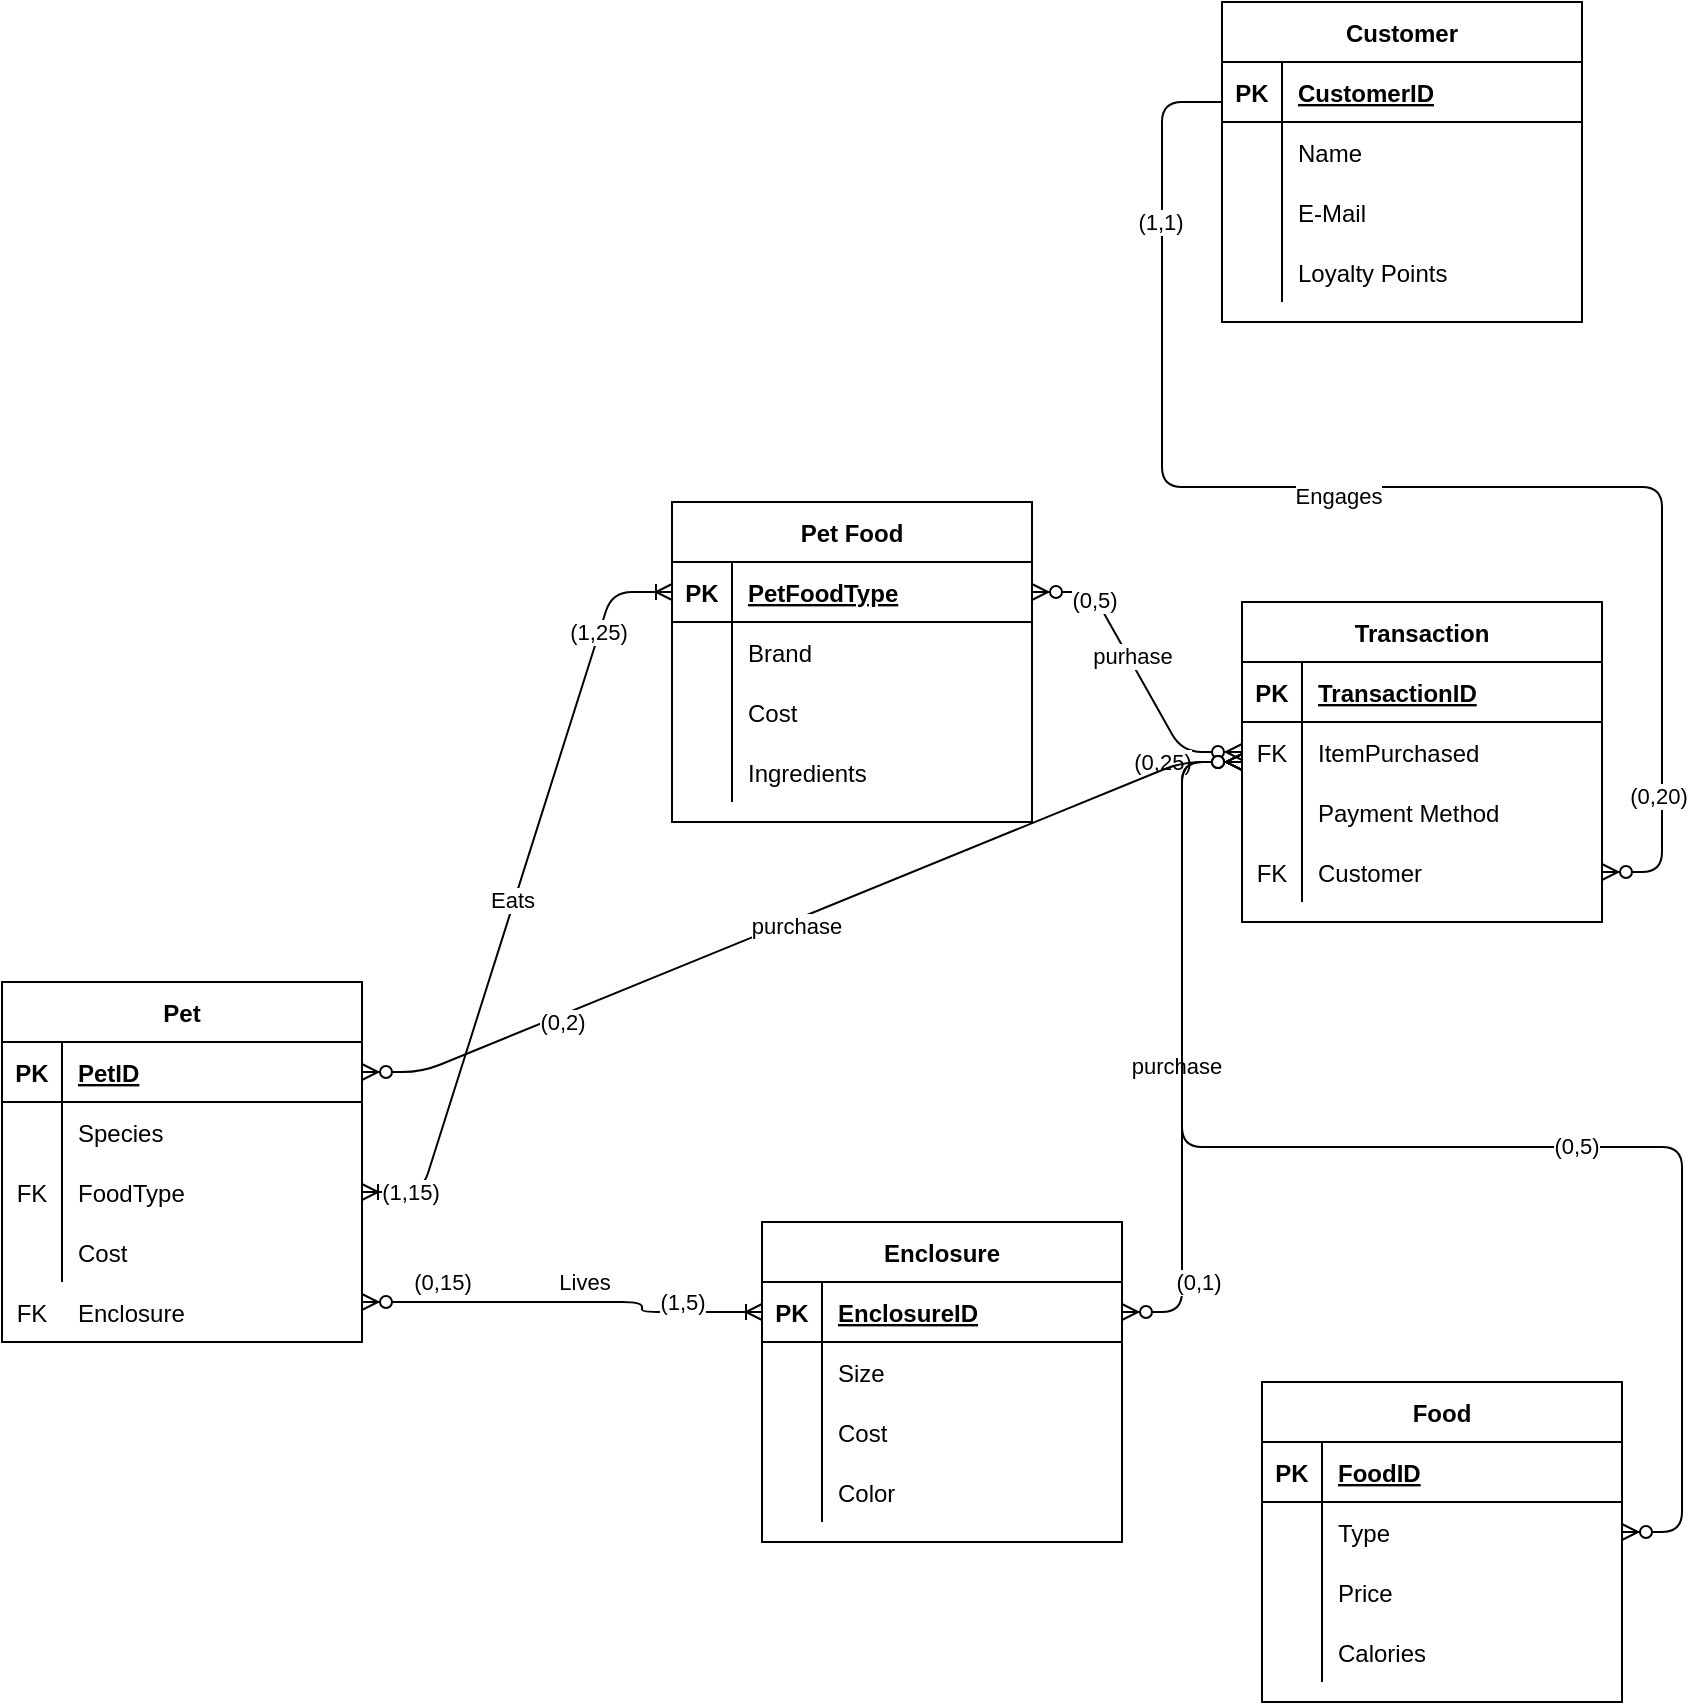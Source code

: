 <mxfile version="13.7.7" type="github">
  <diagram id="ZeWHnliztcdJwl9j49LG" name="Page-1">
    <mxGraphModel dx="1483" dy="829" grid="1" gridSize="10" guides="1" tooltips="1" connect="1" arrows="1" fold="1" page="1" pageScale="1" pageWidth="850" pageHeight="1100" math="0" shadow="0">
      <root>
        <mxCell id="0" />
        <mxCell id="1" parent="0" />
        <mxCell id="7h2_hG5X6RGWFjmzO9N_-82" value="Enclosure" style="shape=partialRectangle;connectable=0;fillColor=none;top=0;left=0;bottom=0;right=0;align=left;spacingLeft=6;overflow=hidden;" parent="1" vertex="1">
          <mxGeometry x="30" y="660" width="150" height="30" as="geometry" />
        </mxCell>
        <mxCell id="7h2_hG5X6RGWFjmzO9N_-84" value="" style="edgeStyle=orthogonalEdgeStyle;fontSize=12;html=1;endArrow=ERoneToMany;startArrow=ERzeroToMany;startFill=1;endFill=0;entryX=0;entryY=0.5;entryDx=0;entryDy=0;rounded=1;" parent="1" target="7h2_hG5X6RGWFjmzO9N_-54" edge="1">
          <mxGeometry width="100" height="100" relative="1" as="geometry">
            <mxPoint x="180" y="670" as="sourcePoint" />
            <mxPoint x="480" y="320" as="targetPoint" />
            <Array as="points">
              <mxPoint x="320" y="670" />
              <mxPoint x="320" y="675" />
            </Array>
          </mxGeometry>
        </mxCell>
        <mxCell id="7h2_hG5X6RGWFjmzO9N_-86" value="(1,5)" style="edgeLabel;html=1;align=center;verticalAlign=middle;resizable=0;points=[];" parent="7h2_hG5X6RGWFjmzO9N_-84" vertex="1" connectable="0">
          <mxGeometry x="0.797" y="-1" relative="1" as="geometry">
            <mxPoint x="-19.65" y="-6.02" as="offset" />
          </mxGeometry>
        </mxCell>
        <mxCell id="7h2_hG5X6RGWFjmzO9N_-87" value="(0,15)" style="edgeLabel;html=1;align=center;verticalAlign=middle;resizable=0;points=[];" parent="7h2_hG5X6RGWFjmzO9N_-84" vertex="1" connectable="0">
          <mxGeometry x="-0.881" y="-3" relative="1" as="geometry">
            <mxPoint x="28.24" y="-13" as="offset" />
          </mxGeometry>
        </mxCell>
        <mxCell id="7h2_hG5X6RGWFjmzO9N_-88" value="Lives" style="edgeLabel;html=1;align=center;verticalAlign=middle;resizable=0;points=[];" parent="7h2_hG5X6RGWFjmzO9N_-84" vertex="1" connectable="0">
          <mxGeometry x="-0.08" relative="1" as="geometry">
            <mxPoint x="15.88" y="-10" as="offset" />
          </mxGeometry>
        </mxCell>
        <mxCell id="7h2_hG5X6RGWFjmzO9N_-90" value="FK" style="shape=partialRectangle;connectable=0;fillColor=none;top=0;left=0;bottom=0;right=0;editable=1;overflow=hidden;" parent="1" vertex="1">
          <mxGeometry y="660" width="30" height="30" as="geometry" />
        </mxCell>
        <mxCell id="tjSokADw4W9AAmwVt9hB-1" value="" style="edgeStyle=entityRelationEdgeStyle;fontSize=12;html=1;endArrow=ERoneToMany;endFill=0;exitX=1;exitY=0.5;exitDx=0;exitDy=0;entryX=0;entryY=0.5;entryDx=0;entryDy=0;startArrow=ERoneToMany;startFill=0;" edge="1" parent="1" source="7h2_hG5X6RGWFjmzO9N_-73" target="7h2_hG5X6RGWFjmzO9N_-2">
          <mxGeometry width="100" height="100" relative="1" as="geometry">
            <mxPoint x="350" y="550" as="sourcePoint" />
            <mxPoint x="450" y="450" as="targetPoint" />
          </mxGeometry>
        </mxCell>
        <mxCell id="tjSokADw4W9AAmwVt9hB-2" value="Eats" style="edgeLabel;html=1;align=center;verticalAlign=middle;resizable=0;points=[];" vertex="1" connectable="0" parent="tjSokADw4W9AAmwVt9hB-1">
          <mxGeometry x="-0.024" y="1" relative="1" as="geometry">
            <mxPoint as="offset" />
          </mxGeometry>
        </mxCell>
        <mxCell id="tjSokADw4W9AAmwVt9hB-3" value="(1,15)" style="edgeLabel;html=1;align=center;verticalAlign=middle;resizable=0;points=[];" vertex="1" connectable="0" parent="tjSokADw4W9AAmwVt9hB-1">
          <mxGeometry x="-0.934" relative="1" as="geometry">
            <mxPoint x="11" as="offset" />
          </mxGeometry>
        </mxCell>
        <mxCell id="tjSokADw4W9AAmwVt9hB-4" value="(1,25)" style="edgeLabel;html=1;align=center;verticalAlign=middle;resizable=0;points=[];" vertex="1" connectable="0" parent="tjSokADw4W9AAmwVt9hB-1">
          <mxGeometry x="0.73" y="1" relative="1" as="geometry">
            <mxPoint as="offset" />
          </mxGeometry>
        </mxCell>
        <mxCell id="tjSokADw4W9AAmwVt9hB-5" value="" style="edgeStyle=entityRelationEdgeStyle;fontSize=12;html=1;endArrow=ERzeroToMany;endFill=1;entryX=0;entryY=0.5;entryDx=0;entryDy=0;exitX=1;exitY=0.5;exitDx=0;exitDy=0;startArrow=ERzeroToMany;startFill=1;" edge="1" parent="1" source="7h2_hG5X6RGWFjmzO9N_-2" target="7h2_hG5X6RGWFjmzO9N_-18">
          <mxGeometry width="100" height="100" relative="1" as="geometry">
            <mxPoint x="380" y="530" as="sourcePoint" />
            <mxPoint x="480" y="430" as="targetPoint" />
          </mxGeometry>
        </mxCell>
        <mxCell id="tjSokADw4W9AAmwVt9hB-6" value="purhase" style="edgeLabel;html=1;align=center;verticalAlign=middle;resizable=0;points=[];" vertex="1" connectable="0" parent="tjSokADw4W9AAmwVt9hB-5">
          <mxGeometry x="-0.119" y="2" relative="1" as="geometry">
            <mxPoint as="offset" />
          </mxGeometry>
        </mxCell>
        <mxCell id="tjSokADw4W9AAmwVt9hB-7" value="(0,5)" style="edgeLabel;html=1;align=center;verticalAlign=middle;resizable=0;points=[];" vertex="1" connectable="0" parent="tjSokADw4W9AAmwVt9hB-5">
          <mxGeometry x="-0.605" y="-3" relative="1" as="geometry">
            <mxPoint x="3" y="2" as="offset" />
          </mxGeometry>
        </mxCell>
        <mxCell id="tjSokADw4W9AAmwVt9hB-8" value="(0,25)" style="edgeLabel;html=1;align=center;verticalAlign=middle;resizable=0;points=[];" vertex="1" connectable="0" parent="tjSokADw4W9AAmwVt9hB-5">
          <mxGeometry x="0.551" relative="1" as="geometry">
            <mxPoint x="-7.9" y="8.74" as="offset" />
          </mxGeometry>
        </mxCell>
        <mxCell id="tjSokADw4W9AAmwVt9hB-9" value="" style="edgeStyle=entityRelationEdgeStyle;fontSize=12;html=1;endArrow=ERzeroToMany;endFill=1;exitX=1;exitY=0.5;exitDx=0;exitDy=0;startArrow=ERzeroToMany;startFill=1;" edge="1" parent="1" source="7h2_hG5X6RGWFjmzO9N_-54">
          <mxGeometry width="100" height="100" relative="1" as="geometry">
            <mxPoint x="510" y="620" as="sourcePoint" />
            <mxPoint x="620" y="400" as="targetPoint" />
          </mxGeometry>
        </mxCell>
        <mxCell id="tjSokADw4W9AAmwVt9hB-10" value="purchase" style="edgeLabel;html=1;align=center;verticalAlign=middle;resizable=0;points=[];" vertex="1" connectable="0" parent="tjSokADw4W9AAmwVt9hB-9">
          <mxGeometry x="-0.083" y="3" relative="1" as="geometry">
            <mxPoint as="offset" />
          </mxGeometry>
        </mxCell>
        <mxCell id="tjSokADw4W9AAmwVt9hB-11" value="(0,1)" style="edgeLabel;html=1;align=center;verticalAlign=middle;resizable=0;points=[];" vertex="1" connectable="0" parent="tjSokADw4W9AAmwVt9hB-9">
          <mxGeometry x="-0.885" y="2" relative="1" as="geometry">
            <mxPoint x="18.33" y="-13" as="offset" />
          </mxGeometry>
        </mxCell>
        <mxCell id="tjSokADw4W9AAmwVt9hB-12" value="" style="edgeStyle=entityRelationEdgeStyle;fontSize=12;html=1;endArrow=ERzeroToMany;endFill=1;exitX=1;exitY=0.5;exitDx=0;exitDy=0;startArrow=ERzeroToMany;startFill=1;" edge="1" parent="1" source="7h2_hG5X6RGWFjmzO9N_-67">
          <mxGeometry width="100" height="100" relative="1" as="geometry">
            <mxPoint x="490" y="700" as="sourcePoint" />
            <mxPoint x="620" y="400" as="targetPoint" />
          </mxGeometry>
        </mxCell>
        <mxCell id="tjSokADw4W9AAmwVt9hB-13" value="(0,2)" style="edgeLabel;html=1;align=center;verticalAlign=middle;resizable=0;points=[];" vertex="1" connectable="0" parent="tjSokADw4W9AAmwVt9hB-12">
          <mxGeometry x="-0.931" y="-1" relative="1" as="geometry">
            <mxPoint x="83.53" y="-26" as="offset" />
          </mxGeometry>
        </mxCell>
        <mxCell id="tjSokADw4W9AAmwVt9hB-15" value="purchase" style="edgeLabel;html=1;align=center;verticalAlign=middle;resizable=0;points=[];" vertex="1" connectable="0" parent="tjSokADw4W9AAmwVt9hB-12">
          <mxGeometry x="-0.018" y="-3" relative="1" as="geometry">
            <mxPoint as="offset" />
          </mxGeometry>
        </mxCell>
        <mxCell id="tjSokADw4W9AAmwVt9hB-16" value="" style="edgeStyle=entityRelationEdgeStyle;fontSize=12;html=1;endArrow=ERzeroToMany;endFill=1;exitX=1;exitY=0.5;exitDx=0;exitDy=0;startArrow=ERzeroToMany;startFill=1;" edge="1" parent="1" source="7h2_hG5X6RGWFjmzO9N_-44">
          <mxGeometry width="100" height="100" relative="1" as="geometry">
            <mxPoint x="490" y="760" as="sourcePoint" />
            <mxPoint x="620" y="400" as="targetPoint" />
          </mxGeometry>
        </mxCell>
        <mxCell id="tjSokADw4W9AAmwVt9hB-17" value="(0,5)" style="edgeLabel;html=1;align=center;verticalAlign=middle;resizable=0;points=[];" vertex="1" connectable="0" parent="tjSokADw4W9AAmwVt9hB-16">
          <mxGeometry x="-0.206" y="-1" relative="1" as="geometry">
            <mxPoint as="offset" />
          </mxGeometry>
        </mxCell>
        <mxCell id="7h2_hG5X6RGWFjmzO9N_-66" value="Pet" style="shape=table;startSize=30;container=1;collapsible=1;childLayout=tableLayout;fixedRows=1;rowLines=0;fontStyle=1;align=center;resizeLast=1;" parent="1" vertex="1">
          <mxGeometry y="510" width="180" height="180" as="geometry" />
        </mxCell>
        <mxCell id="7h2_hG5X6RGWFjmzO9N_-67" value="" style="shape=partialRectangle;collapsible=0;dropTarget=0;pointerEvents=0;fillColor=none;top=0;left=0;bottom=1;right=0;points=[[0,0.5],[1,0.5]];portConstraint=eastwest;" parent="7h2_hG5X6RGWFjmzO9N_-66" vertex="1">
          <mxGeometry y="30" width="180" height="30" as="geometry" />
        </mxCell>
        <mxCell id="7h2_hG5X6RGWFjmzO9N_-68" value="PK" style="shape=partialRectangle;connectable=0;fillColor=none;top=0;left=0;bottom=0;right=0;fontStyle=1;overflow=hidden;" parent="7h2_hG5X6RGWFjmzO9N_-67" vertex="1">
          <mxGeometry width="30" height="30" as="geometry" />
        </mxCell>
        <mxCell id="7h2_hG5X6RGWFjmzO9N_-69" value="PetID" style="shape=partialRectangle;connectable=0;fillColor=none;top=0;left=0;bottom=0;right=0;align=left;spacingLeft=6;fontStyle=5;overflow=hidden;" parent="7h2_hG5X6RGWFjmzO9N_-67" vertex="1">
          <mxGeometry x="30" width="150" height="30" as="geometry" />
        </mxCell>
        <mxCell id="7h2_hG5X6RGWFjmzO9N_-70" value="" style="shape=partialRectangle;collapsible=0;dropTarget=0;pointerEvents=0;fillColor=none;top=0;left=0;bottom=0;right=0;points=[[0,0.5],[1,0.5]];portConstraint=eastwest;" parent="7h2_hG5X6RGWFjmzO9N_-66" vertex="1">
          <mxGeometry y="60" width="180" height="30" as="geometry" />
        </mxCell>
        <mxCell id="7h2_hG5X6RGWFjmzO9N_-71" value="" style="shape=partialRectangle;connectable=0;fillColor=none;top=0;left=0;bottom=0;right=0;editable=1;overflow=hidden;" parent="7h2_hG5X6RGWFjmzO9N_-70" vertex="1">
          <mxGeometry width="30" height="30" as="geometry" />
        </mxCell>
        <mxCell id="7h2_hG5X6RGWFjmzO9N_-72" value="Species" style="shape=partialRectangle;connectable=0;fillColor=none;top=0;left=0;bottom=0;right=0;align=left;spacingLeft=6;overflow=hidden;" parent="7h2_hG5X6RGWFjmzO9N_-70" vertex="1">
          <mxGeometry x="30" width="150" height="30" as="geometry" />
        </mxCell>
        <mxCell id="7h2_hG5X6RGWFjmzO9N_-73" value="" style="shape=partialRectangle;collapsible=0;dropTarget=0;pointerEvents=0;fillColor=none;top=0;left=0;bottom=0;right=0;points=[[0,0.5],[1,0.5]];portConstraint=eastwest;" parent="7h2_hG5X6RGWFjmzO9N_-66" vertex="1">
          <mxGeometry y="90" width="180" height="30" as="geometry" />
        </mxCell>
        <mxCell id="7h2_hG5X6RGWFjmzO9N_-74" value="FK" style="shape=partialRectangle;connectable=0;fillColor=none;top=0;left=0;bottom=0;right=0;editable=1;overflow=hidden;" parent="7h2_hG5X6RGWFjmzO9N_-73" vertex="1">
          <mxGeometry width="30" height="30" as="geometry" />
        </mxCell>
        <mxCell id="7h2_hG5X6RGWFjmzO9N_-75" value="FoodType" style="shape=partialRectangle;connectable=0;fillColor=none;top=0;left=0;bottom=0;right=0;align=left;spacingLeft=6;overflow=hidden;" parent="7h2_hG5X6RGWFjmzO9N_-73" vertex="1">
          <mxGeometry x="30" width="150" height="30" as="geometry" />
        </mxCell>
        <mxCell id="7h2_hG5X6RGWFjmzO9N_-76" value="" style="shape=partialRectangle;collapsible=0;dropTarget=0;pointerEvents=0;fillColor=none;top=0;left=0;bottom=0;right=0;points=[[0,0.5],[1,0.5]];portConstraint=eastwest;" parent="7h2_hG5X6RGWFjmzO9N_-66" vertex="1">
          <mxGeometry y="120" width="180" height="30" as="geometry" />
        </mxCell>
        <mxCell id="7h2_hG5X6RGWFjmzO9N_-77" value="" style="shape=partialRectangle;connectable=0;fillColor=none;top=0;left=0;bottom=0;right=0;editable=1;overflow=hidden;" parent="7h2_hG5X6RGWFjmzO9N_-76" vertex="1">
          <mxGeometry width="30" height="30" as="geometry" />
        </mxCell>
        <mxCell id="7h2_hG5X6RGWFjmzO9N_-78" value="Cost" style="shape=partialRectangle;connectable=0;fillColor=none;top=0;left=0;bottom=0;right=0;align=left;spacingLeft=6;overflow=hidden;" parent="7h2_hG5X6RGWFjmzO9N_-76" vertex="1">
          <mxGeometry x="30" width="150" height="30" as="geometry" />
        </mxCell>
        <mxCell id="7h2_hG5X6RGWFjmzO9N_-14" value="Transaction" style="shape=table;startSize=30;container=1;collapsible=1;childLayout=tableLayout;fixedRows=1;rowLines=0;fontStyle=1;align=center;resizeLast=1;" parent="1" vertex="1">
          <mxGeometry x="620" y="320" width="180" height="160" as="geometry" />
        </mxCell>
        <mxCell id="7h2_hG5X6RGWFjmzO9N_-15" value="" style="shape=partialRectangle;collapsible=0;dropTarget=0;pointerEvents=0;fillColor=none;top=0;left=0;bottom=1;right=0;points=[[0,0.5],[1,0.5]];portConstraint=eastwest;" parent="7h2_hG5X6RGWFjmzO9N_-14" vertex="1">
          <mxGeometry y="30" width="180" height="30" as="geometry" />
        </mxCell>
        <mxCell id="7h2_hG5X6RGWFjmzO9N_-16" value="PK" style="shape=partialRectangle;connectable=0;fillColor=none;top=0;left=0;bottom=0;right=0;fontStyle=1;overflow=hidden;" parent="7h2_hG5X6RGWFjmzO9N_-15" vertex="1">
          <mxGeometry width="30" height="30" as="geometry" />
        </mxCell>
        <mxCell id="7h2_hG5X6RGWFjmzO9N_-17" value="TransactionID" style="shape=partialRectangle;connectable=0;fillColor=none;top=0;left=0;bottom=0;right=0;align=left;spacingLeft=6;fontStyle=5;overflow=hidden;" parent="7h2_hG5X6RGWFjmzO9N_-15" vertex="1">
          <mxGeometry x="30" width="150" height="30" as="geometry" />
        </mxCell>
        <mxCell id="7h2_hG5X6RGWFjmzO9N_-18" value="" style="shape=partialRectangle;collapsible=0;dropTarget=0;pointerEvents=0;fillColor=none;top=0;left=0;bottom=0;right=0;points=[[0,0.5],[1,0.5]];portConstraint=eastwest;" parent="7h2_hG5X6RGWFjmzO9N_-14" vertex="1">
          <mxGeometry y="60" width="180" height="30" as="geometry" />
        </mxCell>
        <mxCell id="7h2_hG5X6RGWFjmzO9N_-19" value="FK" style="shape=partialRectangle;connectable=0;fillColor=none;top=0;left=0;bottom=0;right=0;editable=1;overflow=hidden;" parent="7h2_hG5X6RGWFjmzO9N_-18" vertex="1">
          <mxGeometry width="30" height="30" as="geometry" />
        </mxCell>
        <mxCell id="7h2_hG5X6RGWFjmzO9N_-20" value="ItemPurchased" style="shape=partialRectangle;connectable=0;fillColor=none;top=0;left=0;bottom=0;right=0;align=left;spacingLeft=6;overflow=hidden;" parent="7h2_hG5X6RGWFjmzO9N_-18" vertex="1">
          <mxGeometry x="30" width="150" height="30" as="geometry" />
        </mxCell>
        <mxCell id="7h2_hG5X6RGWFjmzO9N_-21" value="" style="shape=partialRectangle;collapsible=0;dropTarget=0;pointerEvents=0;fillColor=none;top=0;left=0;bottom=0;right=0;points=[[0,0.5],[1,0.5]];portConstraint=eastwest;" parent="7h2_hG5X6RGWFjmzO9N_-14" vertex="1">
          <mxGeometry y="90" width="180" height="30" as="geometry" />
        </mxCell>
        <mxCell id="7h2_hG5X6RGWFjmzO9N_-22" value="" style="shape=partialRectangle;connectable=0;fillColor=none;top=0;left=0;bottom=0;right=0;editable=1;overflow=hidden;" parent="7h2_hG5X6RGWFjmzO9N_-21" vertex="1">
          <mxGeometry width="30" height="30" as="geometry" />
        </mxCell>
        <mxCell id="7h2_hG5X6RGWFjmzO9N_-23" value="Payment Method" style="shape=partialRectangle;connectable=0;fillColor=none;top=0;left=0;bottom=0;right=0;align=left;spacingLeft=6;overflow=hidden;" parent="7h2_hG5X6RGWFjmzO9N_-21" vertex="1">
          <mxGeometry x="30" width="150" height="30" as="geometry" />
        </mxCell>
        <mxCell id="7h2_hG5X6RGWFjmzO9N_-24" value="" style="shape=partialRectangle;collapsible=0;dropTarget=0;pointerEvents=0;fillColor=none;top=0;left=0;bottom=0;right=0;points=[[0,0.5],[1,0.5]];portConstraint=eastwest;" parent="7h2_hG5X6RGWFjmzO9N_-14" vertex="1">
          <mxGeometry y="120" width="180" height="30" as="geometry" />
        </mxCell>
        <mxCell id="7h2_hG5X6RGWFjmzO9N_-25" value="FK" style="shape=partialRectangle;connectable=0;fillColor=none;top=0;left=0;bottom=0;right=0;editable=1;overflow=hidden;" parent="7h2_hG5X6RGWFjmzO9N_-24" vertex="1">
          <mxGeometry width="30" height="30" as="geometry" />
        </mxCell>
        <mxCell id="7h2_hG5X6RGWFjmzO9N_-26" value="Customer" style="shape=partialRectangle;connectable=0;fillColor=none;top=0;left=0;bottom=0;right=0;align=left;spacingLeft=6;overflow=hidden;" parent="7h2_hG5X6RGWFjmzO9N_-24" vertex="1">
          <mxGeometry x="30" width="150" height="30" as="geometry" />
        </mxCell>
        <mxCell id="7h2_hG5X6RGWFjmzO9N_-1" value="Pet Food" style="shape=table;startSize=30;container=1;collapsible=1;childLayout=tableLayout;fixedRows=1;rowLines=0;fontStyle=1;align=center;resizeLast=1;" parent="1" vertex="1">
          <mxGeometry x="335" y="270" width="180" height="160" as="geometry" />
        </mxCell>
        <mxCell id="7h2_hG5X6RGWFjmzO9N_-2" value="" style="shape=partialRectangle;collapsible=0;dropTarget=0;pointerEvents=0;fillColor=none;top=0;left=0;bottom=1;right=0;points=[[0,0.5],[1,0.5]];portConstraint=eastwest;" parent="7h2_hG5X6RGWFjmzO9N_-1" vertex="1">
          <mxGeometry y="30" width="180" height="30" as="geometry" />
        </mxCell>
        <mxCell id="7h2_hG5X6RGWFjmzO9N_-3" value="PK" style="shape=partialRectangle;connectable=0;fillColor=none;top=0;left=0;bottom=0;right=0;fontStyle=1;overflow=hidden;" parent="7h2_hG5X6RGWFjmzO9N_-2" vertex="1">
          <mxGeometry width="30" height="30" as="geometry" />
        </mxCell>
        <mxCell id="7h2_hG5X6RGWFjmzO9N_-4" value="PetFoodType" style="shape=partialRectangle;connectable=0;fillColor=none;top=0;left=0;bottom=0;right=0;align=left;spacingLeft=6;fontStyle=5;overflow=hidden;" parent="7h2_hG5X6RGWFjmzO9N_-2" vertex="1">
          <mxGeometry x="30" width="150" height="30" as="geometry" />
        </mxCell>
        <mxCell id="7h2_hG5X6RGWFjmzO9N_-5" value="" style="shape=partialRectangle;collapsible=0;dropTarget=0;pointerEvents=0;fillColor=none;top=0;left=0;bottom=0;right=0;points=[[0,0.5],[1,0.5]];portConstraint=eastwest;" parent="7h2_hG5X6RGWFjmzO9N_-1" vertex="1">
          <mxGeometry y="60" width="180" height="30" as="geometry" />
        </mxCell>
        <mxCell id="7h2_hG5X6RGWFjmzO9N_-6" value="" style="shape=partialRectangle;connectable=0;fillColor=none;top=0;left=0;bottom=0;right=0;editable=1;overflow=hidden;" parent="7h2_hG5X6RGWFjmzO9N_-5" vertex="1">
          <mxGeometry width="30" height="30" as="geometry" />
        </mxCell>
        <mxCell id="7h2_hG5X6RGWFjmzO9N_-7" value="Brand" style="shape=partialRectangle;connectable=0;fillColor=none;top=0;left=0;bottom=0;right=0;align=left;spacingLeft=6;overflow=hidden;" parent="7h2_hG5X6RGWFjmzO9N_-5" vertex="1">
          <mxGeometry x="30" width="150" height="30" as="geometry" />
        </mxCell>
        <mxCell id="7h2_hG5X6RGWFjmzO9N_-8" value="" style="shape=partialRectangle;collapsible=0;dropTarget=0;pointerEvents=0;fillColor=none;top=0;left=0;bottom=0;right=0;points=[[0,0.5],[1,0.5]];portConstraint=eastwest;" parent="7h2_hG5X6RGWFjmzO9N_-1" vertex="1">
          <mxGeometry y="90" width="180" height="30" as="geometry" />
        </mxCell>
        <mxCell id="7h2_hG5X6RGWFjmzO9N_-9" value="" style="shape=partialRectangle;connectable=0;fillColor=none;top=0;left=0;bottom=0;right=0;editable=1;overflow=hidden;" parent="7h2_hG5X6RGWFjmzO9N_-8" vertex="1">
          <mxGeometry width="30" height="30" as="geometry" />
        </mxCell>
        <mxCell id="7h2_hG5X6RGWFjmzO9N_-10" value="Cost" style="shape=partialRectangle;connectable=0;fillColor=none;top=0;left=0;bottom=0;right=0;align=left;spacingLeft=6;overflow=hidden;" parent="7h2_hG5X6RGWFjmzO9N_-8" vertex="1">
          <mxGeometry x="30" width="150" height="30" as="geometry" />
        </mxCell>
        <mxCell id="7h2_hG5X6RGWFjmzO9N_-11" value="" style="shape=partialRectangle;collapsible=0;dropTarget=0;pointerEvents=0;fillColor=none;top=0;left=0;bottom=0;right=0;points=[[0,0.5],[1,0.5]];portConstraint=eastwest;" parent="7h2_hG5X6RGWFjmzO9N_-1" vertex="1">
          <mxGeometry y="120" width="180" height="30" as="geometry" />
        </mxCell>
        <mxCell id="7h2_hG5X6RGWFjmzO9N_-12" value="" style="shape=partialRectangle;connectable=0;fillColor=none;top=0;left=0;bottom=0;right=0;editable=1;overflow=hidden;" parent="7h2_hG5X6RGWFjmzO9N_-11" vertex="1">
          <mxGeometry width="30" height="30" as="geometry" />
        </mxCell>
        <mxCell id="7h2_hG5X6RGWFjmzO9N_-13" value="Ingredients" style="shape=partialRectangle;connectable=0;fillColor=none;top=0;left=0;bottom=0;right=0;align=left;spacingLeft=6;overflow=hidden;" parent="7h2_hG5X6RGWFjmzO9N_-11" vertex="1">
          <mxGeometry x="30" width="150" height="30" as="geometry" />
        </mxCell>
        <mxCell id="7h2_hG5X6RGWFjmzO9N_-53" value="Enclosure" style="shape=table;startSize=30;container=1;collapsible=1;childLayout=tableLayout;fixedRows=1;rowLines=0;fontStyle=1;align=center;resizeLast=1;" parent="1" vertex="1">
          <mxGeometry x="380" y="630" width="180" height="160" as="geometry">
            <mxRectangle x="670" y="280" width="90" height="30" as="alternateBounds" />
          </mxGeometry>
        </mxCell>
        <mxCell id="7h2_hG5X6RGWFjmzO9N_-54" value="" style="shape=partialRectangle;collapsible=0;dropTarget=0;pointerEvents=0;fillColor=none;top=0;left=0;bottom=1;right=0;points=[[0,0.5],[1,0.5]];portConstraint=eastwest;" parent="7h2_hG5X6RGWFjmzO9N_-53" vertex="1">
          <mxGeometry y="30" width="180" height="30" as="geometry" />
        </mxCell>
        <mxCell id="7h2_hG5X6RGWFjmzO9N_-55" value="PK" style="shape=partialRectangle;connectable=0;fillColor=none;top=0;left=0;bottom=0;right=0;fontStyle=1;overflow=hidden;" parent="7h2_hG5X6RGWFjmzO9N_-54" vertex="1">
          <mxGeometry width="30" height="30" as="geometry" />
        </mxCell>
        <mxCell id="7h2_hG5X6RGWFjmzO9N_-56" value="EnclosureID" style="shape=partialRectangle;connectable=0;fillColor=none;top=0;left=0;bottom=0;right=0;align=left;spacingLeft=6;fontStyle=5;overflow=hidden;" parent="7h2_hG5X6RGWFjmzO9N_-54" vertex="1">
          <mxGeometry x="30" width="150" height="30" as="geometry" />
        </mxCell>
        <mxCell id="7h2_hG5X6RGWFjmzO9N_-57" value="" style="shape=partialRectangle;collapsible=0;dropTarget=0;pointerEvents=0;fillColor=none;top=0;left=0;bottom=0;right=0;points=[[0,0.5],[1,0.5]];portConstraint=eastwest;" parent="7h2_hG5X6RGWFjmzO9N_-53" vertex="1">
          <mxGeometry y="60" width="180" height="30" as="geometry" />
        </mxCell>
        <mxCell id="7h2_hG5X6RGWFjmzO9N_-58" value="" style="shape=partialRectangle;connectable=0;fillColor=none;top=0;left=0;bottom=0;right=0;editable=1;overflow=hidden;" parent="7h2_hG5X6RGWFjmzO9N_-57" vertex="1">
          <mxGeometry width="30" height="30" as="geometry" />
        </mxCell>
        <mxCell id="7h2_hG5X6RGWFjmzO9N_-59" value="Size" style="shape=partialRectangle;connectable=0;fillColor=none;top=0;left=0;bottom=0;right=0;align=left;spacingLeft=6;overflow=hidden;" parent="7h2_hG5X6RGWFjmzO9N_-57" vertex="1">
          <mxGeometry x="30" width="150" height="30" as="geometry" />
        </mxCell>
        <mxCell id="7h2_hG5X6RGWFjmzO9N_-60" value="" style="shape=partialRectangle;collapsible=0;dropTarget=0;pointerEvents=0;fillColor=none;top=0;left=0;bottom=0;right=0;points=[[0,0.5],[1,0.5]];portConstraint=eastwest;" parent="7h2_hG5X6RGWFjmzO9N_-53" vertex="1">
          <mxGeometry y="90" width="180" height="30" as="geometry" />
        </mxCell>
        <mxCell id="7h2_hG5X6RGWFjmzO9N_-61" value="" style="shape=partialRectangle;connectable=0;fillColor=none;top=0;left=0;bottom=0;right=0;editable=1;overflow=hidden;" parent="7h2_hG5X6RGWFjmzO9N_-60" vertex="1">
          <mxGeometry width="30" height="30" as="geometry" />
        </mxCell>
        <mxCell id="7h2_hG5X6RGWFjmzO9N_-62" value="Cost" style="shape=partialRectangle;connectable=0;fillColor=none;top=0;left=0;bottom=0;right=0;align=left;spacingLeft=6;overflow=hidden;" parent="7h2_hG5X6RGWFjmzO9N_-60" vertex="1">
          <mxGeometry x="30" width="150" height="30" as="geometry" />
        </mxCell>
        <mxCell id="7h2_hG5X6RGWFjmzO9N_-63" value="" style="shape=partialRectangle;collapsible=0;dropTarget=0;pointerEvents=0;fillColor=none;top=0;left=0;bottom=0;right=0;points=[[0,0.5],[1,0.5]];portConstraint=eastwest;" parent="7h2_hG5X6RGWFjmzO9N_-53" vertex="1">
          <mxGeometry y="120" width="180" height="30" as="geometry" />
        </mxCell>
        <mxCell id="7h2_hG5X6RGWFjmzO9N_-64" value="" style="shape=partialRectangle;connectable=0;fillColor=none;top=0;left=0;bottom=0;right=0;editable=1;overflow=hidden;" parent="7h2_hG5X6RGWFjmzO9N_-63" vertex="1">
          <mxGeometry width="30" height="30" as="geometry" />
        </mxCell>
        <mxCell id="7h2_hG5X6RGWFjmzO9N_-65" value="Color" style="shape=partialRectangle;connectable=0;fillColor=none;top=0;left=0;bottom=0;right=0;align=left;spacingLeft=6;overflow=hidden;" parent="7h2_hG5X6RGWFjmzO9N_-63" vertex="1">
          <mxGeometry x="30" width="150" height="30" as="geometry" />
        </mxCell>
        <mxCell id="7h2_hG5X6RGWFjmzO9N_-40" value="Food" style="shape=table;startSize=30;container=1;collapsible=1;childLayout=tableLayout;fixedRows=1;rowLines=0;fontStyle=1;align=center;resizeLast=1;" parent="1" vertex="1">
          <mxGeometry x="630" y="710" width="180" height="160" as="geometry" />
        </mxCell>
        <mxCell id="7h2_hG5X6RGWFjmzO9N_-41" value="" style="shape=partialRectangle;collapsible=0;dropTarget=0;pointerEvents=0;fillColor=none;top=0;left=0;bottom=1;right=0;points=[[0,0.5],[1,0.5]];portConstraint=eastwest;" parent="7h2_hG5X6RGWFjmzO9N_-40" vertex="1">
          <mxGeometry y="30" width="180" height="30" as="geometry" />
        </mxCell>
        <mxCell id="7h2_hG5X6RGWFjmzO9N_-42" value="PK" style="shape=partialRectangle;connectable=0;fillColor=none;top=0;left=0;bottom=0;right=0;fontStyle=1;overflow=hidden;" parent="7h2_hG5X6RGWFjmzO9N_-41" vertex="1">
          <mxGeometry width="30" height="30" as="geometry" />
        </mxCell>
        <mxCell id="7h2_hG5X6RGWFjmzO9N_-43" value="FoodID" style="shape=partialRectangle;connectable=0;fillColor=none;top=0;left=0;bottom=0;right=0;align=left;spacingLeft=6;fontStyle=5;overflow=hidden;" parent="7h2_hG5X6RGWFjmzO9N_-41" vertex="1">
          <mxGeometry x="30" width="150" height="30" as="geometry" />
        </mxCell>
        <mxCell id="7h2_hG5X6RGWFjmzO9N_-44" value="" style="shape=partialRectangle;collapsible=0;dropTarget=0;pointerEvents=0;fillColor=none;top=0;left=0;bottom=0;right=0;points=[[0,0.5],[1,0.5]];portConstraint=eastwest;" parent="7h2_hG5X6RGWFjmzO9N_-40" vertex="1">
          <mxGeometry y="60" width="180" height="30" as="geometry" />
        </mxCell>
        <mxCell id="7h2_hG5X6RGWFjmzO9N_-45" value="" style="shape=partialRectangle;connectable=0;fillColor=none;top=0;left=0;bottom=0;right=0;editable=1;overflow=hidden;" parent="7h2_hG5X6RGWFjmzO9N_-44" vertex="1">
          <mxGeometry width="30" height="30" as="geometry" />
        </mxCell>
        <mxCell id="7h2_hG5X6RGWFjmzO9N_-46" value="Type" style="shape=partialRectangle;connectable=0;fillColor=none;top=0;left=0;bottom=0;right=0;align=left;spacingLeft=6;overflow=hidden;" parent="7h2_hG5X6RGWFjmzO9N_-44" vertex="1">
          <mxGeometry x="30" width="150" height="30" as="geometry" />
        </mxCell>
        <mxCell id="7h2_hG5X6RGWFjmzO9N_-47" value="" style="shape=partialRectangle;collapsible=0;dropTarget=0;pointerEvents=0;fillColor=none;top=0;left=0;bottom=0;right=0;points=[[0,0.5],[1,0.5]];portConstraint=eastwest;" parent="7h2_hG5X6RGWFjmzO9N_-40" vertex="1">
          <mxGeometry y="90" width="180" height="30" as="geometry" />
        </mxCell>
        <mxCell id="7h2_hG5X6RGWFjmzO9N_-48" value="" style="shape=partialRectangle;connectable=0;fillColor=none;top=0;left=0;bottom=0;right=0;editable=1;overflow=hidden;" parent="7h2_hG5X6RGWFjmzO9N_-47" vertex="1">
          <mxGeometry width="30" height="30" as="geometry" />
        </mxCell>
        <mxCell id="7h2_hG5X6RGWFjmzO9N_-49" value="Price" style="shape=partialRectangle;connectable=0;fillColor=none;top=0;left=0;bottom=0;right=0;align=left;spacingLeft=6;overflow=hidden;" parent="7h2_hG5X6RGWFjmzO9N_-47" vertex="1">
          <mxGeometry x="30" width="150" height="30" as="geometry" />
        </mxCell>
        <mxCell id="7h2_hG5X6RGWFjmzO9N_-50" value="" style="shape=partialRectangle;collapsible=0;dropTarget=0;pointerEvents=0;fillColor=none;top=0;left=0;bottom=0;right=0;points=[[0,0.5],[1,0.5]];portConstraint=eastwest;" parent="7h2_hG5X6RGWFjmzO9N_-40" vertex="1">
          <mxGeometry y="120" width="180" height="30" as="geometry" />
        </mxCell>
        <mxCell id="7h2_hG5X6RGWFjmzO9N_-51" value="" style="shape=partialRectangle;connectable=0;fillColor=none;top=0;left=0;bottom=0;right=0;editable=1;overflow=hidden;" parent="7h2_hG5X6RGWFjmzO9N_-50" vertex="1">
          <mxGeometry width="30" height="30" as="geometry" />
        </mxCell>
        <mxCell id="7h2_hG5X6RGWFjmzO9N_-52" value="Calories" style="shape=partialRectangle;connectable=0;fillColor=none;top=0;left=0;bottom=0;right=0;align=left;spacingLeft=6;overflow=hidden;" parent="7h2_hG5X6RGWFjmzO9N_-50" vertex="1">
          <mxGeometry x="30" width="150" height="30" as="geometry" />
        </mxCell>
        <mxCell id="7h2_hG5X6RGWFjmzO9N_-27" value="Customer" style="shape=table;startSize=30;container=1;collapsible=1;childLayout=tableLayout;fixedRows=1;rowLines=0;fontStyle=1;align=center;resizeLast=1;" parent="1" vertex="1">
          <mxGeometry x="610" y="20" width="180" height="160" as="geometry" />
        </mxCell>
        <mxCell id="7h2_hG5X6RGWFjmzO9N_-28" value="" style="shape=partialRectangle;collapsible=0;dropTarget=0;pointerEvents=0;fillColor=none;top=0;left=0;bottom=1;right=0;points=[[0,0.5],[1,0.5]];portConstraint=eastwest;" parent="7h2_hG5X6RGWFjmzO9N_-27" vertex="1">
          <mxGeometry y="30" width="180" height="30" as="geometry" />
        </mxCell>
        <mxCell id="7h2_hG5X6RGWFjmzO9N_-29" value="PK" style="shape=partialRectangle;connectable=0;fillColor=none;top=0;left=0;bottom=0;right=0;fontStyle=1;overflow=hidden;" parent="7h2_hG5X6RGWFjmzO9N_-28" vertex="1">
          <mxGeometry width="30" height="30" as="geometry" />
        </mxCell>
        <mxCell id="7h2_hG5X6RGWFjmzO9N_-30" value="CustomerID" style="shape=partialRectangle;connectable=0;fillColor=none;top=0;left=0;bottom=0;right=0;align=left;spacingLeft=6;fontStyle=5;overflow=hidden;" parent="7h2_hG5X6RGWFjmzO9N_-28" vertex="1">
          <mxGeometry x="30" width="150" height="30" as="geometry" />
        </mxCell>
        <mxCell id="7h2_hG5X6RGWFjmzO9N_-31" value="" style="shape=partialRectangle;collapsible=0;dropTarget=0;pointerEvents=0;fillColor=none;top=0;left=0;bottom=0;right=0;points=[[0,0.5],[1,0.5]];portConstraint=eastwest;" parent="7h2_hG5X6RGWFjmzO9N_-27" vertex="1">
          <mxGeometry y="60" width="180" height="30" as="geometry" />
        </mxCell>
        <mxCell id="7h2_hG5X6RGWFjmzO9N_-32" value="" style="shape=partialRectangle;connectable=0;fillColor=none;top=0;left=0;bottom=0;right=0;editable=1;overflow=hidden;" parent="7h2_hG5X6RGWFjmzO9N_-31" vertex="1">
          <mxGeometry width="30" height="30" as="geometry" />
        </mxCell>
        <mxCell id="7h2_hG5X6RGWFjmzO9N_-33" value="Name" style="shape=partialRectangle;connectable=0;fillColor=none;top=0;left=0;bottom=0;right=0;align=left;spacingLeft=6;overflow=hidden;" parent="7h2_hG5X6RGWFjmzO9N_-31" vertex="1">
          <mxGeometry x="30" width="150" height="30" as="geometry" />
        </mxCell>
        <mxCell id="7h2_hG5X6RGWFjmzO9N_-34" value="" style="shape=partialRectangle;collapsible=0;dropTarget=0;pointerEvents=0;fillColor=none;top=0;left=0;bottom=0;right=0;points=[[0,0.5],[1,0.5]];portConstraint=eastwest;" parent="7h2_hG5X6RGWFjmzO9N_-27" vertex="1">
          <mxGeometry y="90" width="180" height="30" as="geometry" />
        </mxCell>
        <mxCell id="7h2_hG5X6RGWFjmzO9N_-35" value="" style="shape=partialRectangle;connectable=0;fillColor=none;top=0;left=0;bottom=0;right=0;editable=1;overflow=hidden;" parent="7h2_hG5X6RGWFjmzO9N_-34" vertex="1">
          <mxGeometry width="30" height="30" as="geometry" />
        </mxCell>
        <mxCell id="7h2_hG5X6RGWFjmzO9N_-36" value="E-Mail" style="shape=partialRectangle;connectable=0;fillColor=none;top=0;left=0;bottom=0;right=0;align=left;spacingLeft=6;overflow=hidden;" parent="7h2_hG5X6RGWFjmzO9N_-34" vertex="1">
          <mxGeometry x="30" width="150" height="30" as="geometry" />
        </mxCell>
        <mxCell id="7h2_hG5X6RGWFjmzO9N_-37" value="" style="shape=partialRectangle;collapsible=0;dropTarget=0;pointerEvents=0;fillColor=none;top=0;left=0;bottom=0;right=0;points=[[0,0.5],[1,0.5]];portConstraint=eastwest;" parent="7h2_hG5X6RGWFjmzO9N_-27" vertex="1">
          <mxGeometry y="120" width="180" height="30" as="geometry" />
        </mxCell>
        <mxCell id="7h2_hG5X6RGWFjmzO9N_-38" value="" style="shape=partialRectangle;connectable=0;fillColor=none;top=0;left=0;bottom=0;right=0;editable=1;overflow=hidden;" parent="7h2_hG5X6RGWFjmzO9N_-37" vertex="1">
          <mxGeometry width="30" height="30" as="geometry" />
        </mxCell>
        <mxCell id="7h2_hG5X6RGWFjmzO9N_-39" value="Loyalty Points" style="shape=partialRectangle;connectable=0;fillColor=none;top=0;left=0;bottom=0;right=0;align=left;spacingLeft=6;overflow=hidden;" parent="7h2_hG5X6RGWFjmzO9N_-37" vertex="1">
          <mxGeometry x="30" width="150" height="30" as="geometry" />
        </mxCell>
        <mxCell id="tjSokADw4W9AAmwVt9hB-18" value="" style="edgeStyle=entityRelationEdgeStyle;fontSize=12;html=1;endArrow=none;endFill=0;startArrow=ERzeroToMany;exitX=1;exitY=0.5;exitDx=0;exitDy=0;" edge="1" parent="1" source="7h2_hG5X6RGWFjmzO9N_-24">
          <mxGeometry width="100" height="100" relative="1" as="geometry">
            <mxPoint x="510" y="170" as="sourcePoint" />
            <mxPoint x="610" y="70" as="targetPoint" />
          </mxGeometry>
        </mxCell>
        <mxCell id="tjSokADw4W9AAmwVt9hB-19" value="Engages" style="edgeLabel;html=1;align=center;verticalAlign=middle;resizable=0;points=[];" vertex="1" connectable="0" parent="tjSokADw4W9AAmwVt9hB-18">
          <mxGeometry x="0.107" y="4" relative="1" as="geometry">
            <mxPoint as="offset" />
          </mxGeometry>
        </mxCell>
        <mxCell id="tjSokADw4W9AAmwVt9hB-20" value="(1,1)" style="edgeLabel;html=1;align=center;verticalAlign=middle;resizable=0;points=[];" vertex="1" connectable="0" parent="tjSokADw4W9AAmwVt9hB-18">
          <mxGeometry x="0.742" y="1" relative="1" as="geometry">
            <mxPoint as="offset" />
          </mxGeometry>
        </mxCell>
        <mxCell id="tjSokADw4W9AAmwVt9hB-21" value="(0,20)" style="edgeLabel;html=1;align=center;verticalAlign=middle;resizable=0;points=[];" vertex="1" connectable="0" parent="tjSokADw4W9AAmwVt9hB-18">
          <mxGeometry x="-0.803" y="2" relative="1" as="geometry">
            <mxPoint as="offset" />
          </mxGeometry>
        </mxCell>
      </root>
    </mxGraphModel>
  </diagram>
</mxfile>
